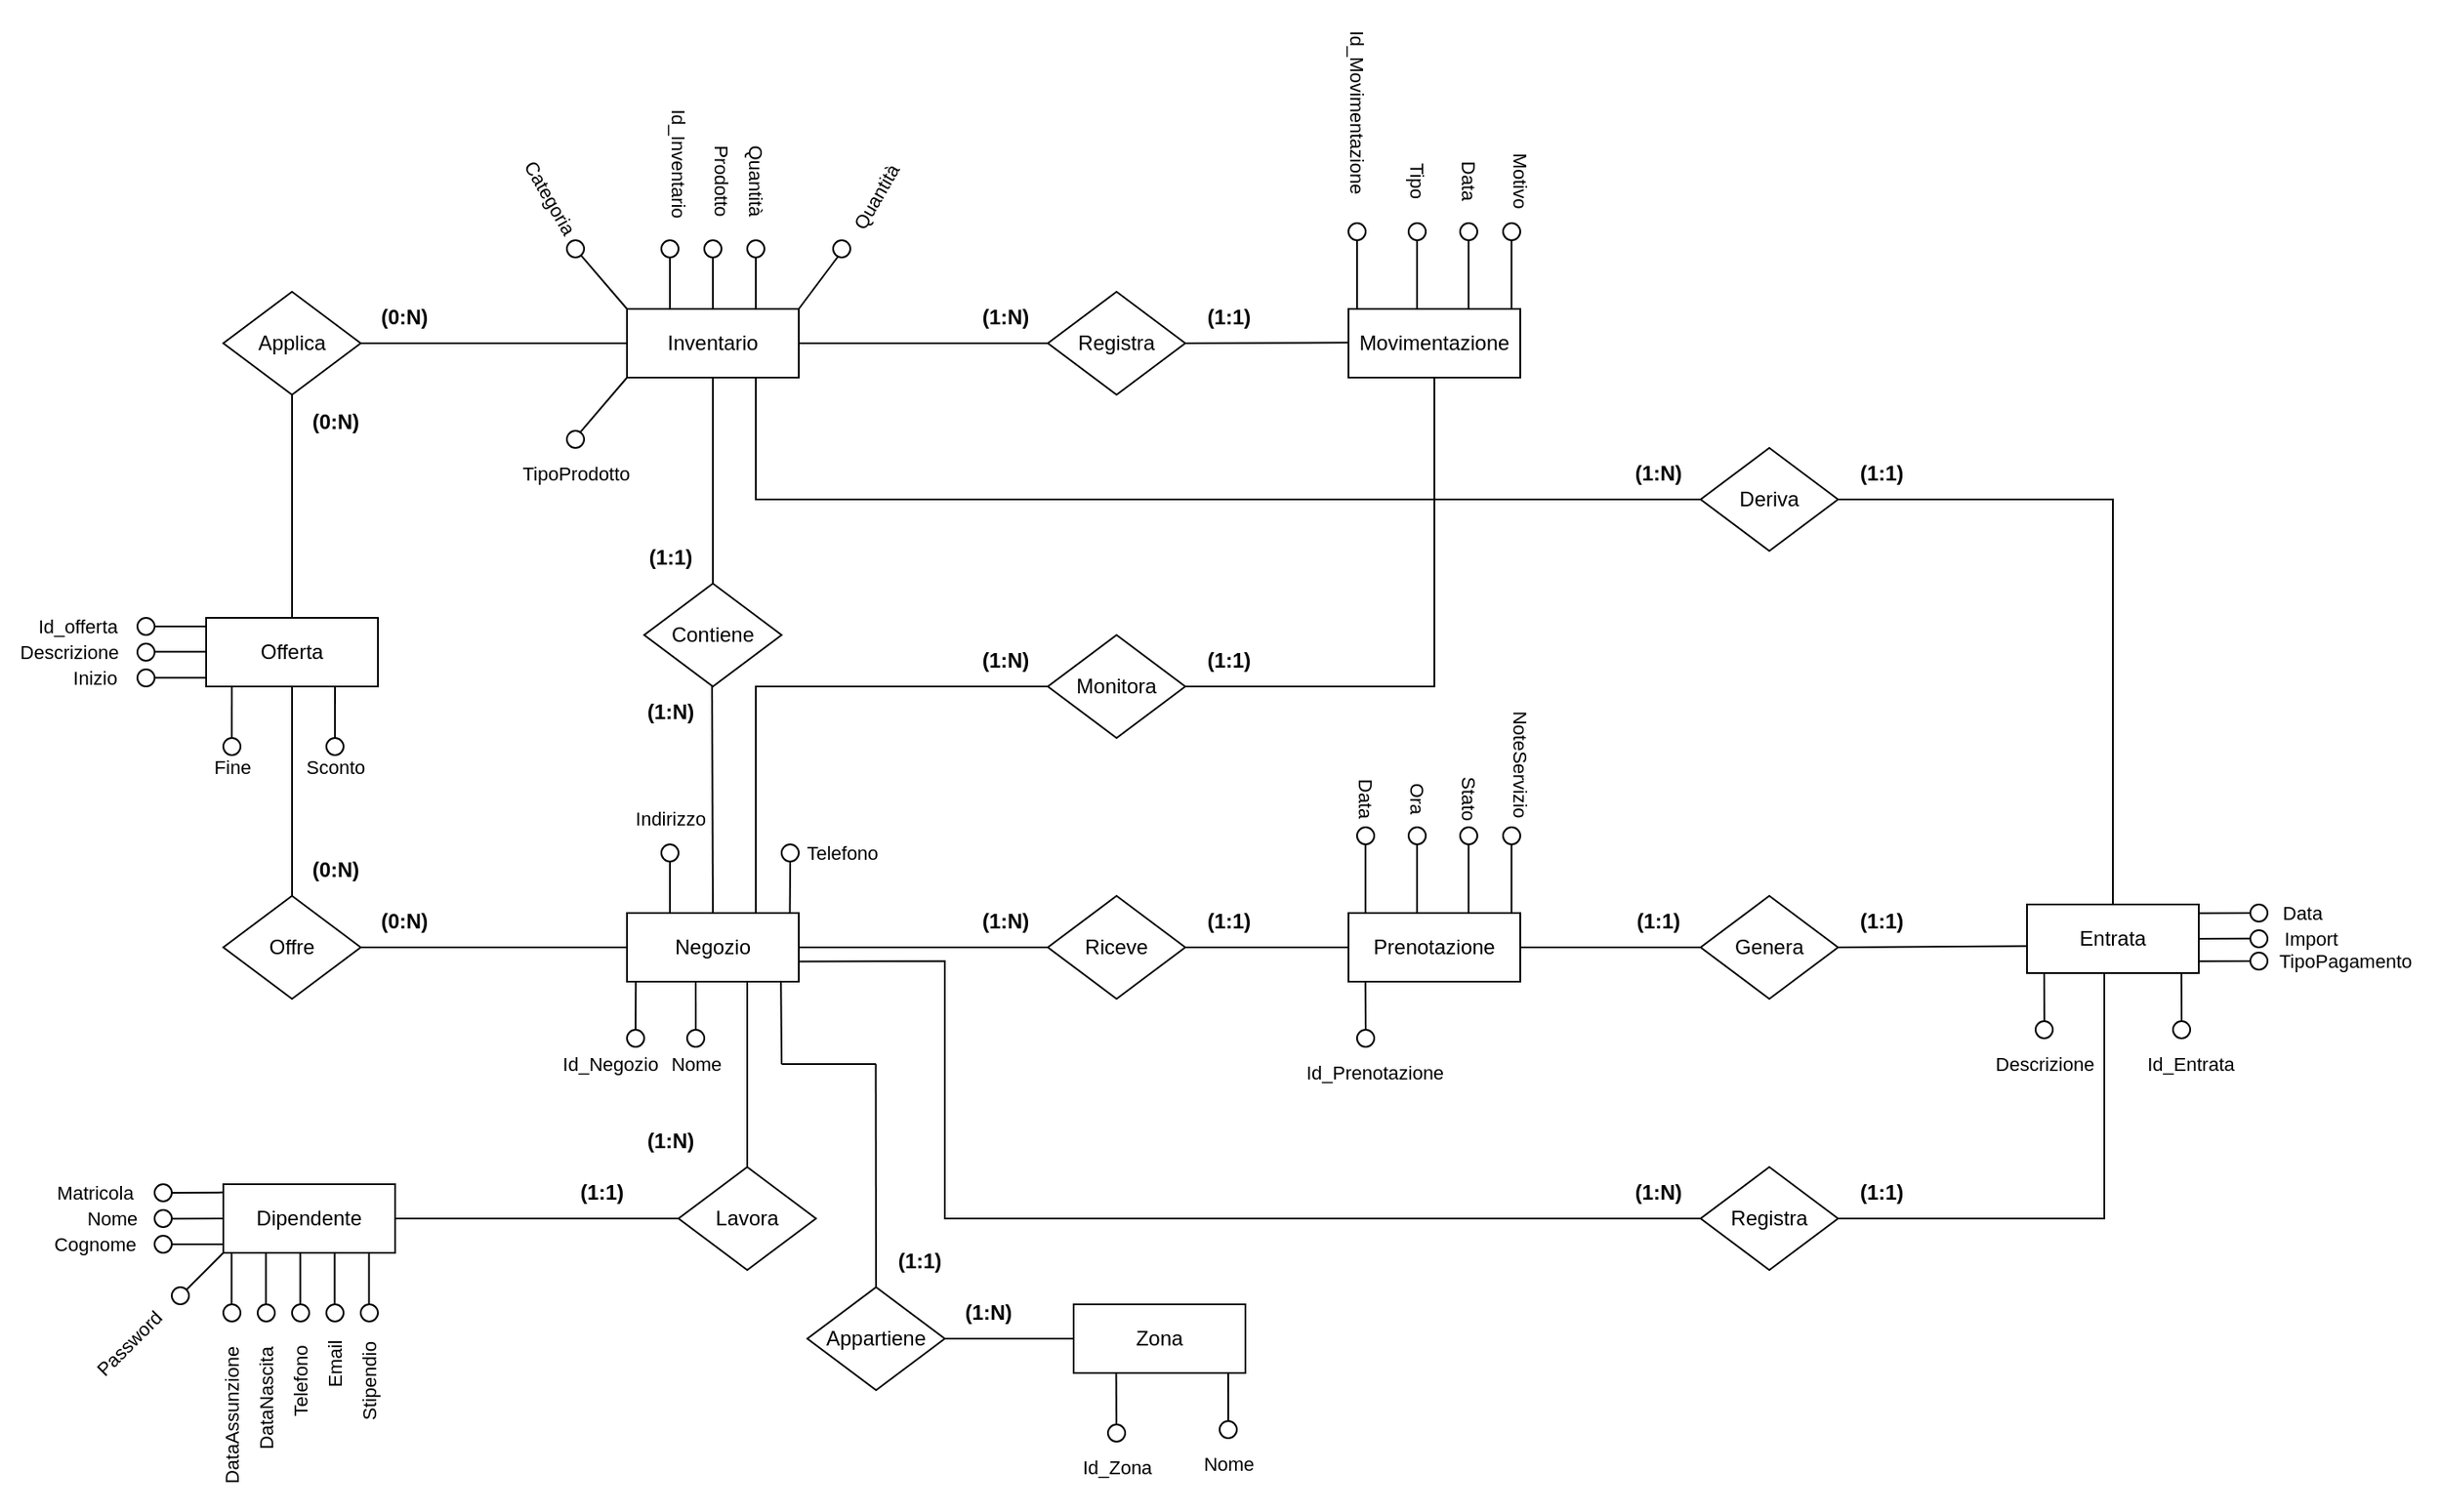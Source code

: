 <mxfile version="24.9.0">
  <diagram id="R2lEEEUBdFMjLlhIrx00" name="Page-1">
    <mxGraphModel dx="3184" dy="1873" grid="1" gridSize="10" guides="1" tooltips="1" connect="1" arrows="1" fold="1" page="1" pageScale="1" pageWidth="850" pageHeight="1100" math="0" shadow="0" extFonts="Permanent Marker^https://fonts.googleapis.com/css?family=Permanent+Marker">
      <root>
        <mxCell id="0" />
        <mxCell id="1" parent="0" />
        <mxCell id="UH6hlntqDG2jndBftuYy-223" style="edgeStyle=none;shape=connector;rounded=0;orthogonalLoop=1;jettySize=auto;html=1;strokeColor=default;align=center;verticalAlign=middle;fontFamily=Helvetica;fontSize=11;fontColor=default;labelBackgroundColor=default;endArrow=none;" edge="1" parent="1">
          <mxGeometry relative="1" as="geometry">
            <mxPoint x="-175.14" y="432" as="targetPoint" />
            <mxPoint x="-175" y="460" as="sourcePoint" />
          </mxGeometry>
        </mxCell>
        <mxCell id="UH6hlntqDG2jndBftuYy-1" value="Prenotazione" style="whiteSpace=wrap;html=1;align=center;" vertex="1" parent="1">
          <mxGeometry x="-185" y="392" width="100" height="40" as="geometry" />
        </mxCell>
        <mxCell id="UH6hlntqDG2jndBftuYy-105" style="edgeStyle=none;shape=connector;rounded=0;orthogonalLoop=1;jettySize=auto;html=1;exitX=0.75;exitY=1;exitDx=0;exitDy=0;strokeColor=default;align=center;verticalAlign=middle;fontFamily=Helvetica;fontSize=11;fontColor=default;labelBackgroundColor=default;endArrow=none;" edge="1" parent="1">
          <mxGeometry relative="1" as="geometry">
            <mxPoint x="-600.003" y="460" as="targetPoint" />
            <mxPoint x="-599.86" y="432" as="sourcePoint" />
          </mxGeometry>
        </mxCell>
        <mxCell id="UH6hlntqDG2jndBftuYy-109" style="edgeStyle=none;shape=connector;rounded=0;orthogonalLoop=1;jettySize=auto;html=1;exitX=0.25;exitY=1;exitDx=0;exitDy=0;strokeColor=default;align=center;verticalAlign=middle;fontFamily=Helvetica;fontSize=11;fontColor=default;labelBackgroundColor=default;endArrow=none;" edge="1" parent="1">
          <mxGeometry relative="1" as="geometry">
            <mxPoint x="-564.953" y="460" as="targetPoint" />
            <mxPoint x="-565" y="432" as="sourcePoint" />
          </mxGeometry>
        </mxCell>
        <mxCell id="UH6hlntqDG2jndBftuYy-112" style="edgeStyle=none;shape=connector;rounded=0;orthogonalLoop=1;jettySize=auto;html=1;exitX=0.25;exitY=0;exitDx=0;exitDy=0;strokeColor=default;align=center;verticalAlign=middle;fontFamily=Helvetica;fontSize=11;fontColor=default;labelBackgroundColor=default;endArrow=none;entryX=0.5;entryY=1;entryDx=0;entryDy=0;" edge="1" parent="1" source="UH6hlntqDG2jndBftuYy-2" target="UH6hlntqDG2jndBftuYy-113">
          <mxGeometry relative="1" as="geometry">
            <mxPoint x="-579.953" y="360" as="targetPoint" />
          </mxGeometry>
        </mxCell>
        <mxCell id="UH6hlntqDG2jndBftuYy-115" style="edgeStyle=none;shape=connector;rounded=0;orthogonalLoop=1;jettySize=auto;html=1;strokeColor=default;align=center;verticalAlign=middle;fontFamily=Helvetica;fontSize=11;fontColor=default;labelBackgroundColor=default;endArrow=none;entryX=0.5;entryY=1;entryDx=0;entryDy=0;exitX=0.948;exitY=-0.003;exitDx=0;exitDy=0;exitPerimeter=0;" edge="1" parent="1" source="UH6hlntqDG2jndBftuYy-2" target="UH6hlntqDG2jndBftuYy-116">
          <mxGeometry relative="1" as="geometry">
            <mxPoint x="-500" y="370" as="targetPoint" />
            <mxPoint x="-510" y="390" as="sourcePoint" />
          </mxGeometry>
        </mxCell>
        <mxCell id="UH6hlntqDG2jndBftuYy-238" style="edgeStyle=none;shape=connector;rounded=0;orthogonalLoop=1;jettySize=auto;html=1;exitX=1.002;exitY=0.706;exitDx=0;exitDy=0;entryX=0;entryY=0.5;entryDx=0;entryDy=0;strokeColor=default;align=center;verticalAlign=middle;fontFamily=Helvetica;fontSize=11;fontColor=default;labelBackgroundColor=default;endArrow=none;exitPerimeter=0;" edge="1" parent="1" source="UH6hlntqDG2jndBftuYy-2" target="UH6hlntqDG2jndBftuYy-235">
          <mxGeometry relative="1" as="geometry">
            <Array as="points">
              <mxPoint x="-420" y="420" />
              <mxPoint x="-420" y="570" />
            </Array>
          </mxGeometry>
        </mxCell>
        <mxCell id="UH6hlntqDG2jndBftuYy-2" value="Negozio" style="whiteSpace=wrap;html=1;align=center;" vertex="1" parent="1">
          <mxGeometry x="-605" y="392" width="100" height="40" as="geometry" />
        </mxCell>
        <mxCell id="UH6hlntqDG2jndBftuYy-3" value="Riceve" style="shape=rhombus;perimeter=rhombusPerimeter;whiteSpace=wrap;html=1;align=center;" vertex="1" parent="1">
          <mxGeometry x="-360" y="382" width="80" height="60" as="geometry" />
        </mxCell>
        <mxCell id="UH6hlntqDG2jndBftuYy-121" style="edgeStyle=none;shape=connector;rounded=0;orthogonalLoop=1;jettySize=auto;html=1;exitX=0;exitY=0.25;exitDx=0;exitDy=0;strokeColor=default;align=center;verticalAlign=middle;fontFamily=Helvetica;fontSize=11;fontColor=default;labelBackgroundColor=default;endArrow=none;" edge="1" parent="1">
          <mxGeometry relative="1" as="geometry">
            <mxPoint x="-870.0" y="555.007" as="targetPoint" />
            <mxPoint x="-840" y="554.8" as="sourcePoint" />
          </mxGeometry>
        </mxCell>
        <mxCell id="UH6hlntqDG2jndBftuYy-122" style="edgeStyle=none;shape=connector;rounded=0;orthogonalLoop=1;jettySize=auto;html=1;exitX=0;exitY=0.5;exitDx=0;exitDy=0;strokeColor=default;align=center;verticalAlign=middle;fontFamily=Helvetica;fontSize=11;fontColor=default;labelBackgroundColor=default;endArrow=none;" edge="1" parent="1" source="UH6hlntqDG2jndBftuYy-11">
          <mxGeometry relative="1" as="geometry">
            <mxPoint x="-870" y="570.08" as="targetPoint" />
          </mxGeometry>
        </mxCell>
        <mxCell id="UH6hlntqDG2jndBftuYy-123" style="edgeStyle=none;shape=connector;rounded=0;orthogonalLoop=1;jettySize=auto;html=1;exitX=0;exitY=0.75;exitDx=0;exitDy=0;strokeColor=default;align=center;verticalAlign=middle;fontFamily=Helvetica;fontSize=11;fontColor=default;labelBackgroundColor=default;endArrow=none;" edge="1" parent="1">
          <mxGeometry relative="1" as="geometry">
            <mxPoint x="-870" y="584.996" as="targetPoint" />
            <mxPoint x="-840" y="585.03" as="sourcePoint" />
          </mxGeometry>
        </mxCell>
        <mxCell id="UH6hlntqDG2jndBftuYy-131" style="edgeStyle=none;shape=connector;rounded=0;orthogonalLoop=1;jettySize=auto;html=1;exitX=0.25;exitY=1;exitDx=0;exitDy=0;strokeColor=default;align=center;verticalAlign=middle;fontFamily=Helvetica;fontSize=11;fontColor=default;labelBackgroundColor=default;endArrow=none;" edge="1" parent="1">
          <mxGeometry relative="1" as="geometry">
            <mxPoint x="-835.2" y="620" as="targetPoint" />
            <mxPoint x="-835.2" y="590" as="sourcePoint" />
          </mxGeometry>
        </mxCell>
        <mxCell id="UH6hlntqDG2jndBftuYy-150" style="edgeStyle=none;shape=connector;rounded=0;orthogonalLoop=1;jettySize=auto;html=1;exitX=0;exitY=1;exitDx=0;exitDy=0;strokeColor=default;align=center;verticalAlign=middle;fontFamily=Helvetica;fontSize=11;fontColor=default;labelBackgroundColor=default;endArrow=none;entryX=0;entryY=0;entryDx=0;entryDy=0;" edge="1" parent="1" source="UH6hlntqDG2jndBftuYy-11" target="UH6hlntqDG2jndBftuYy-151">
          <mxGeometry relative="1" as="geometry">
            <mxPoint x="-860" y="610" as="targetPoint" />
          </mxGeometry>
        </mxCell>
        <mxCell id="UH6hlntqDG2jndBftuYy-11" value="Dipendente" style="whiteSpace=wrap;html=1;align=center;" vertex="1" parent="1">
          <mxGeometry x="-840" y="550" width="100" height="40" as="geometry" />
        </mxCell>
        <mxCell id="UH6hlntqDG2jndBftuYy-153" style="edgeStyle=none;shape=connector;rounded=0;orthogonalLoop=1;jettySize=auto;html=1;exitX=0;exitY=0.25;exitDx=0;exitDy=0;strokeColor=default;align=center;verticalAlign=middle;fontFamily=Helvetica;fontSize=11;fontColor=default;labelBackgroundColor=default;endArrow=none;" edge="1" parent="1">
          <mxGeometry relative="1" as="geometry">
            <mxPoint x="-880" y="225" as="targetPoint" />
            <mxPoint x="-850" y="225" as="sourcePoint" />
            <Array as="points">
              <mxPoint x="-860" y="225" />
            </Array>
          </mxGeometry>
        </mxCell>
        <mxCell id="UH6hlntqDG2jndBftuYy-154" style="edgeStyle=none;shape=connector;rounded=0;orthogonalLoop=1;jettySize=auto;html=1;exitX=0;exitY=0.75;exitDx=0;exitDy=0;strokeColor=default;align=center;verticalAlign=middle;fontFamily=Helvetica;fontSize=11;fontColor=default;labelBackgroundColor=default;endArrow=none;" edge="1" parent="1">
          <mxGeometry relative="1" as="geometry">
            <mxPoint x="-880" y="254.9" as="targetPoint" />
            <mxPoint x="-850" y="254.9" as="sourcePoint" />
          </mxGeometry>
        </mxCell>
        <mxCell id="UH6hlntqDG2jndBftuYy-160" style="edgeStyle=none;shape=connector;rounded=0;orthogonalLoop=1;jettySize=auto;html=1;exitX=0.25;exitY=1;exitDx=0;exitDy=0;strokeColor=default;align=center;verticalAlign=middle;fontFamily=Helvetica;fontSize=11;fontColor=default;labelBackgroundColor=default;endArrow=none;" edge="1" parent="1">
          <mxGeometry relative="1" as="geometry">
            <mxPoint x="-835.098" y="290.0" as="targetPoint" />
            <mxPoint x="-835.06" y="260.0" as="sourcePoint" />
          </mxGeometry>
        </mxCell>
        <mxCell id="UH6hlntqDG2jndBftuYy-163" style="edgeStyle=none;shape=connector;rounded=0;orthogonalLoop=1;jettySize=auto;html=1;exitX=0.75;exitY=1;exitDx=0;exitDy=0;strokeColor=default;align=center;verticalAlign=middle;fontFamily=Helvetica;fontSize=11;fontColor=default;labelBackgroundColor=default;endArrow=none;" edge="1" parent="1" source="UH6hlntqDG2jndBftuYy-12">
          <mxGeometry relative="1" as="geometry">
            <mxPoint x="-775.038" y="290.0" as="targetPoint" />
          </mxGeometry>
        </mxCell>
        <mxCell id="UH6hlntqDG2jndBftuYy-12" value="Offerta" style="whiteSpace=wrap;html=1;align=center;" vertex="1" parent="1">
          <mxGeometry x="-850" y="220" width="100" height="40" as="geometry" />
        </mxCell>
        <mxCell id="UH6hlntqDG2jndBftuYy-169" style="edgeStyle=none;shape=connector;rounded=0;orthogonalLoop=1;jettySize=auto;html=1;exitX=0.25;exitY=0;exitDx=0;exitDy=0;strokeColor=default;align=center;verticalAlign=middle;fontFamily=Helvetica;fontSize=11;fontColor=default;labelBackgroundColor=default;endArrow=none;" edge="1" parent="1" source="UH6hlntqDG2jndBftuYy-13">
          <mxGeometry relative="1" as="geometry">
            <mxPoint x="-580" y="10" as="targetPoint" />
          </mxGeometry>
        </mxCell>
        <mxCell id="UH6hlntqDG2jndBftuYy-170" style="edgeStyle=none;shape=connector;rounded=0;orthogonalLoop=1;jettySize=auto;html=1;exitX=0.5;exitY=0;exitDx=0;exitDy=0;strokeColor=default;align=center;verticalAlign=middle;fontFamily=Helvetica;fontSize=11;fontColor=default;labelBackgroundColor=default;endArrow=none;" edge="1" parent="1" source="UH6hlntqDG2jndBftuYy-13">
          <mxGeometry relative="1" as="geometry">
            <mxPoint x="-555" y="10" as="targetPoint" />
          </mxGeometry>
        </mxCell>
        <mxCell id="UH6hlntqDG2jndBftuYy-171" style="edgeStyle=none;shape=connector;rounded=0;orthogonalLoop=1;jettySize=auto;html=1;exitX=0.75;exitY=0;exitDx=0;exitDy=0;strokeColor=default;align=center;verticalAlign=middle;fontFamily=Helvetica;fontSize=11;fontColor=default;labelBackgroundColor=default;endArrow=none;" edge="1" parent="1" source="UH6hlntqDG2jndBftuYy-13">
          <mxGeometry relative="1" as="geometry">
            <mxPoint x="-530" y="10" as="targetPoint" />
          </mxGeometry>
        </mxCell>
        <mxCell id="UH6hlntqDG2jndBftuYy-183" style="edgeStyle=none;shape=connector;rounded=0;orthogonalLoop=1;jettySize=auto;html=1;exitX=1;exitY=0;exitDx=0;exitDy=0;strokeColor=default;align=center;verticalAlign=middle;fontFamily=Helvetica;fontSize=11;fontColor=default;labelBackgroundColor=default;endArrow=none;entryX=0.3;entryY=0.926;entryDx=0;entryDy=0;entryPerimeter=0;" edge="1" parent="1" source="UH6hlntqDG2jndBftuYy-13" target="UH6hlntqDG2jndBftuYy-185">
          <mxGeometry relative="1" as="geometry">
            <mxPoint x="-500" y="20" as="targetPoint" />
          </mxGeometry>
        </mxCell>
        <mxCell id="UH6hlntqDG2jndBftuYy-13" value="Inventario" style="whiteSpace=wrap;html=1;align=center;" vertex="1" parent="1">
          <mxGeometry x="-605" y="40" width="100" height="40" as="geometry" />
        </mxCell>
        <mxCell id="UH6hlntqDG2jndBftuYy-15" value="Offre" style="shape=rhombus;perimeter=rhombusPerimeter;whiteSpace=wrap;html=1;align=center;" vertex="1" parent="1">
          <mxGeometry x="-840" y="382" width="80" height="60" as="geometry" />
        </mxCell>
        <mxCell id="UH6hlntqDG2jndBftuYy-16" value="Lavora" style="shape=rhombus;perimeter=rhombusPerimeter;whiteSpace=wrap;html=1;align=center;" vertex="1" parent="1">
          <mxGeometry x="-575" y="540" width="80" height="60" as="geometry" />
        </mxCell>
        <mxCell id="UH6hlntqDG2jndBftuYy-18" value="" style="endArrow=none;html=1;rounded=0;entryX=0.5;entryY=1;entryDx=0;entryDy=0;exitX=0.5;exitY=0;exitDx=0;exitDy=0;" edge="1" parent="1" source="UH6hlntqDG2jndBftuYy-14" target="UH6hlntqDG2jndBftuYy-13">
          <mxGeometry width="50" height="50" relative="1" as="geometry">
            <mxPoint x="-555.34" y="302" as="sourcePoint" />
            <mxPoint x="-555.34" y="272" as="targetPoint" />
          </mxGeometry>
        </mxCell>
        <mxCell id="UH6hlntqDG2jndBftuYy-21" value="" style="endArrow=none;html=1;rounded=0;exitX=0.5;exitY=0;exitDx=0;exitDy=0;entryX=0.5;entryY=1;entryDx=0;entryDy=0;" edge="1" parent="1">
          <mxGeometry width="50" height="50" relative="1" as="geometry">
            <mxPoint x="-535" y="540" as="sourcePoint" />
            <mxPoint x="-535" y="432" as="targetPoint" />
          </mxGeometry>
        </mxCell>
        <mxCell id="UH6hlntqDG2jndBftuYy-22" value="" style="endArrow=none;html=1;rounded=0;entryX=0;entryY=0.5;entryDx=0;entryDy=0;exitX=1;exitY=0.5;exitDx=0;exitDy=0;" edge="1" parent="1" source="UH6hlntqDG2jndBftuYy-11" target="UH6hlntqDG2jndBftuYy-16">
          <mxGeometry width="50" height="50" relative="1" as="geometry">
            <mxPoint x="-720" y="550" as="sourcePoint" />
            <mxPoint x="-650" y="729.66" as="targetPoint" />
          </mxGeometry>
        </mxCell>
        <mxCell id="UH6hlntqDG2jndBftuYy-24" value="(1:1)" style="text;html=1;align=center;verticalAlign=middle;resizable=0;points=[];autosize=1;strokeColor=none;fillColor=none;fontStyle=1" vertex="1" parent="1">
          <mxGeometry x="-645" y="540" width="50" height="30" as="geometry" />
        </mxCell>
        <mxCell id="UH6hlntqDG2jndBftuYy-25" value="(1:N)" style="text;html=1;align=center;verticalAlign=middle;resizable=0;points=[];autosize=1;strokeColor=none;fillColor=none;fontStyle=1" vertex="1" parent="1">
          <mxGeometry x="-605" y="510" width="50" height="30" as="geometry" />
        </mxCell>
        <mxCell id="UH6hlntqDG2jndBftuYy-26" value="(1:1)" style="text;html=1;align=center;verticalAlign=middle;resizable=0;points=[];autosize=1;strokeColor=none;fillColor=none;fontStyle=1" vertex="1" parent="1">
          <mxGeometry x="-605" y="170" width="50" height="30" as="geometry" />
        </mxCell>
        <mxCell id="UH6hlntqDG2jndBftuYy-28" value="Movimentazione" style="whiteSpace=wrap;html=1;align=center;" vertex="1" parent="1">
          <mxGeometry x="-185" y="40" width="100" height="40" as="geometry" />
        </mxCell>
        <mxCell id="UH6hlntqDG2jndBftuYy-29" value="Monitora" style="shape=rhombus;perimeter=rhombusPerimeter;whiteSpace=wrap;html=1;align=center;" vertex="1" parent="1">
          <mxGeometry x="-360" y="230" width="80" height="60" as="geometry" />
        </mxCell>
        <mxCell id="UH6hlntqDG2jndBftuYy-30" value="Registra" style="shape=rhombus;perimeter=rhombusPerimeter;whiteSpace=wrap;html=1;align=center;" vertex="1" parent="1">
          <mxGeometry x="-360" y="30" width="80" height="60" as="geometry" />
        </mxCell>
        <mxCell id="UH6hlntqDG2jndBftuYy-34" value="" style="endArrow=none;html=1;rounded=0;entryX=0;entryY=0.5;entryDx=0;entryDy=0;" edge="1" parent="1">
          <mxGeometry width="50" height="50" relative="1" as="geometry">
            <mxPoint x="-280" y="60" as="sourcePoint" />
            <mxPoint x="-185" y="59.66" as="targetPoint" />
          </mxGeometry>
        </mxCell>
        <mxCell id="UH6hlntqDG2jndBftuYy-35" value="" style="endArrow=none;html=1;rounded=0;exitX=1;exitY=0.5;exitDx=0;exitDy=0;entryX=0;entryY=0.5;entryDx=0;entryDy=0;" edge="1" parent="1" source="UH6hlntqDG2jndBftuYy-13" target="UH6hlntqDG2jndBftuYy-30">
          <mxGeometry width="50" height="50" relative="1" as="geometry">
            <mxPoint x="-345" y="60.66" as="sourcePoint" />
            <mxPoint x="-400" y="61" as="targetPoint" />
          </mxGeometry>
        </mxCell>
        <mxCell id="UH6hlntqDG2jndBftuYy-36" value="(1:N)" style="text;html=1;align=center;verticalAlign=middle;resizable=0;points=[];autosize=1;strokeColor=none;fillColor=none;fontStyle=1" vertex="1" parent="1">
          <mxGeometry x="-410" y="30" width="50" height="30" as="geometry" />
        </mxCell>
        <mxCell id="UH6hlntqDG2jndBftuYy-37" value="(1:1)" style="text;html=1;align=center;verticalAlign=middle;resizable=0;points=[];autosize=1;strokeColor=none;fillColor=none;fontStyle=1" vertex="1" parent="1">
          <mxGeometry x="-280" y="30" width="50" height="30" as="geometry" />
        </mxCell>
        <mxCell id="UH6hlntqDG2jndBftuYy-40" value="(1:N)" style="text;html=1;align=center;verticalAlign=middle;resizable=0;points=[];autosize=1;strokeColor=none;fillColor=none;fontStyle=1" vertex="1" parent="1">
          <mxGeometry x="-410" y="382" width="50" height="30" as="geometry" />
        </mxCell>
        <mxCell id="UH6hlntqDG2jndBftuYy-41" value="(1:1)" style="text;html=1;align=center;verticalAlign=middle;resizable=0;points=[];autosize=1;strokeColor=none;fillColor=none;fontStyle=1" vertex="1" parent="1">
          <mxGeometry x="-280" y="382" width="50" height="30" as="geometry" />
        </mxCell>
        <mxCell id="UH6hlntqDG2jndBftuYy-42" value="(0:N)" style="text;html=1;align=center;verticalAlign=middle;resizable=0;points=[];autosize=1;strokeColor=none;fillColor=none;fontStyle=1" vertex="1" parent="1">
          <mxGeometry x="-800" y="352" width="50" height="30" as="geometry" />
        </mxCell>
        <mxCell id="UH6hlntqDG2jndBftuYy-43" value="(0:N)" style="text;html=1;align=center;verticalAlign=middle;resizable=0;points=[];autosize=1;strokeColor=none;fillColor=none;fontStyle=1" vertex="1" parent="1">
          <mxGeometry x="-760" y="382" width="50" height="30" as="geometry" />
        </mxCell>
        <mxCell id="UH6hlntqDG2jndBftuYy-52" value="" style="endArrow=none;html=1;rounded=0;entryX=0.5;entryY=1;entryDx=0;entryDy=0;exitX=0.5;exitY=0;exitDx=0;exitDy=0;" edge="1" parent="1" source="UH6hlntqDG2jndBftuYy-2">
          <mxGeometry width="50" height="50" relative="1" as="geometry">
            <mxPoint x="-555.48" y="412" as="sourcePoint" />
            <mxPoint x="-555.48" y="260" as="targetPoint" />
          </mxGeometry>
        </mxCell>
        <mxCell id="UH6hlntqDG2jndBftuYy-14" value="Contiene" style="shape=rhombus;perimeter=rhombusPerimeter;whiteSpace=wrap;html=1;align=center;" vertex="1" parent="1">
          <mxGeometry x="-595" y="200" width="80" height="60" as="geometry" />
        </mxCell>
        <mxCell id="UH6hlntqDG2jndBftuYy-61" value="" style="endArrow=none;html=1;rounded=0;entryX=0.75;entryY=0;entryDx=0;entryDy=0;" edge="1" parent="1" source="UH6hlntqDG2jndBftuYy-29" target="UH6hlntqDG2jndBftuYy-2">
          <mxGeometry relative="1" as="geometry">
            <mxPoint x="-350" y="310" as="sourcePoint" />
            <mxPoint x="-190" y="310" as="targetPoint" />
            <Array as="points">
              <mxPoint x="-530" y="260" />
            </Array>
          </mxGeometry>
        </mxCell>
        <mxCell id="UH6hlntqDG2jndBftuYy-62" value="" style="endArrow=none;html=1;rounded=0;entryX=0.5;entryY=1;entryDx=0;entryDy=0;exitX=1;exitY=0.5;exitDx=0;exitDy=0;" edge="1" parent="1" source="UH6hlntqDG2jndBftuYy-29" target="UH6hlntqDG2jndBftuYy-28">
          <mxGeometry relative="1" as="geometry">
            <mxPoint x="-270" y="230" as="sourcePoint" />
            <mxPoint x="-100" y="160" as="targetPoint" />
            <Array as="points">
              <mxPoint x="-135" y="260" />
            </Array>
          </mxGeometry>
        </mxCell>
        <mxCell id="UH6hlntqDG2jndBftuYy-63" value="" style="endArrow=none;html=1;rounded=0;exitX=1;exitY=0.5;exitDx=0;exitDy=0;entryX=0;entryY=0.5;entryDx=0;entryDy=0;" edge="1" parent="1" source="UH6hlntqDG2jndBftuYy-15" target="UH6hlntqDG2jndBftuYy-2">
          <mxGeometry relative="1" as="geometry">
            <mxPoint x="-770" y="480" as="sourcePoint" />
            <mxPoint x="-610" y="480" as="targetPoint" />
          </mxGeometry>
        </mxCell>
        <mxCell id="UH6hlntqDG2jndBftuYy-64" value="" style="endArrow=none;html=1;rounded=0;exitX=0.5;exitY=0;exitDx=0;exitDy=0;entryX=0.5;entryY=1;entryDx=0;entryDy=0;" edge="1" parent="1" source="UH6hlntqDG2jndBftuYy-15" target="UH6hlntqDG2jndBftuYy-12">
          <mxGeometry relative="1" as="geometry">
            <mxPoint x="-710" y="330" as="sourcePoint" />
            <mxPoint x="-550" y="330" as="targetPoint" />
          </mxGeometry>
        </mxCell>
        <mxCell id="UH6hlntqDG2jndBftuYy-65" value="Applica" style="shape=rhombus;perimeter=rhombusPerimeter;whiteSpace=wrap;html=1;align=center;" vertex="1" parent="1">
          <mxGeometry x="-840" y="30" width="80" height="60" as="geometry" />
        </mxCell>
        <mxCell id="UH6hlntqDG2jndBftuYy-66" value="" style="endArrow=none;html=1;rounded=0;exitX=0.5;exitY=0;exitDx=0;exitDy=0;entryX=0.5;entryY=1;entryDx=0;entryDy=0;" edge="1" parent="1" source="UH6hlntqDG2jndBftuYy-12" target="UH6hlntqDG2jndBftuYy-65">
          <mxGeometry relative="1" as="geometry">
            <mxPoint x="-770" y="190" as="sourcePoint" />
            <mxPoint x="-610" y="190" as="targetPoint" />
          </mxGeometry>
        </mxCell>
        <mxCell id="UH6hlntqDG2jndBftuYy-67" value="" style="endArrow=none;html=1;rounded=0;exitX=0;exitY=0.5;exitDx=0;exitDy=0;entryX=0.5;entryY=1;entryDx=0;entryDy=0;" edge="1" parent="1" source="UH6hlntqDG2jndBftuYy-13">
          <mxGeometry relative="1" as="geometry">
            <mxPoint x="-760" y="190" as="sourcePoint" />
            <mxPoint x="-760" y="60" as="targetPoint" />
          </mxGeometry>
        </mxCell>
        <mxCell id="UH6hlntqDG2jndBftuYy-68" value="(0:N)" style="text;html=1;align=center;verticalAlign=middle;resizable=0;points=[];autosize=1;strokeColor=none;fillColor=none;fontStyle=1" vertex="1" parent="1">
          <mxGeometry x="-800" y="91" width="50" height="30" as="geometry" />
        </mxCell>
        <mxCell id="UH6hlntqDG2jndBftuYy-69" value="(0:N)" style="text;html=1;align=center;verticalAlign=middle;resizable=0;points=[];autosize=1;strokeColor=none;fillColor=none;fontStyle=1" vertex="1" parent="1">
          <mxGeometry x="-760" y="30" width="50" height="30" as="geometry" />
        </mxCell>
        <mxCell id="UH6hlntqDG2jndBftuYy-70" value="(1:N)" style="text;html=1;align=center;verticalAlign=middle;resizable=0;points=[];autosize=1;strokeColor=none;fillColor=none;fontStyle=1" vertex="1" parent="1">
          <mxGeometry x="-605" y="260" width="50" height="30" as="geometry" />
        </mxCell>
        <mxCell id="UH6hlntqDG2jndBftuYy-71" value="(1:N)" style="text;html=1;align=center;verticalAlign=middle;resizable=0;points=[];autosize=1;strokeColor=none;fillColor=none;fontStyle=1" vertex="1" parent="1">
          <mxGeometry x="-410" y="230" width="50" height="30" as="geometry" />
        </mxCell>
        <mxCell id="UH6hlntqDG2jndBftuYy-72" value="(1:1)" style="text;html=1;align=center;verticalAlign=middle;resizable=0;points=[];autosize=1;strokeColor=none;fillColor=none;fontStyle=1" vertex="1" parent="1">
          <mxGeometry x="-280" y="230" width="50" height="30" as="geometry" />
        </mxCell>
        <mxCell id="UH6hlntqDG2jndBftuYy-74" value="" style="endArrow=none;html=1;rounded=0;exitX=1;exitY=0.5;exitDx=0;exitDy=0;entryX=0;entryY=0.5;entryDx=0;entryDy=0;" edge="1" parent="1" source="UH6hlntqDG2jndBftuYy-2" target="UH6hlntqDG2jndBftuYy-3">
          <mxGeometry relative="1" as="geometry">
            <mxPoint x="-480" y="480" as="sourcePoint" />
            <mxPoint x="-320" y="480" as="targetPoint" />
          </mxGeometry>
        </mxCell>
        <mxCell id="UH6hlntqDG2jndBftuYy-75" value="" style="endArrow=none;html=1;rounded=0;exitX=1;exitY=0.5;exitDx=0;exitDy=0;entryX=0;entryY=0.5;entryDx=0;entryDy=0;" edge="1" parent="1" source="UH6hlntqDG2jndBftuYy-3" target="UH6hlntqDG2jndBftuYy-1">
          <mxGeometry relative="1" as="geometry">
            <mxPoint x="-327.5" y="470" as="sourcePoint" />
            <mxPoint x="-210" y="430" as="targetPoint" />
          </mxGeometry>
        </mxCell>
        <mxCell id="UH6hlntqDG2jndBftuYy-106" value="Id_Negozio" style="text;html=1;align=center;verticalAlign=middle;resizable=0;points=[];autosize=1;strokeColor=none;fillColor=none;fontFamily=Helvetica;fontSize=11;fontColor=default;labelBackgroundColor=default;" vertex="1" parent="1">
          <mxGeometry x="-655" y="465" width="80" height="30" as="geometry" />
        </mxCell>
        <mxCell id="UH6hlntqDG2jndBftuYy-107" value="" style="ellipse;whiteSpace=wrap;html=1;aspect=fixed;fontFamily=Helvetica;fontSize=11;fontColor=default;labelBackgroundColor=default;" vertex="1" parent="1">
          <mxGeometry x="-605" y="460" width="10" height="10" as="geometry" />
        </mxCell>
        <mxCell id="UH6hlntqDG2jndBftuYy-110" value="" style="ellipse;whiteSpace=wrap;html=1;aspect=fixed;fontFamily=Helvetica;fontSize=11;fontColor=default;labelBackgroundColor=default;fillColor=none;" vertex="1" parent="1">
          <mxGeometry x="-570" y="460" width="10" height="10" as="geometry" />
        </mxCell>
        <mxCell id="UH6hlntqDG2jndBftuYy-111" value="Nome" style="text;html=1;align=center;verticalAlign=middle;resizable=1;points=[];autosize=1;strokeColor=none;fillColor=none;fontFamily=Helvetica;fontSize=11;fontColor=default;labelBackgroundColor=default;movable=1;rotatable=1;deletable=1;editable=1;locked=0;connectable=1;" vertex="1" parent="1">
          <mxGeometry x="-590" y="465" width="50" height="30" as="geometry" />
        </mxCell>
        <mxCell id="UH6hlntqDG2jndBftuYy-113" value="" style="ellipse;whiteSpace=wrap;html=1;aspect=fixed;fontFamily=Helvetica;fontSize=11;fontColor=default;labelBackgroundColor=default;fillColor=none;" vertex="1" parent="1">
          <mxGeometry x="-585" y="352" width="10" height="10" as="geometry" />
        </mxCell>
        <mxCell id="UH6hlntqDG2jndBftuYy-114" value="Indirizzo" style="text;html=1;align=center;verticalAlign=middle;resizable=0;points=[];autosize=1;strokeColor=none;fillColor=none;fontFamily=Helvetica;fontSize=11;fontColor=default;labelBackgroundColor=default;" vertex="1" parent="1">
          <mxGeometry x="-615" y="322" width="70" height="30" as="geometry" />
        </mxCell>
        <mxCell id="UH6hlntqDG2jndBftuYy-116" value="" style="ellipse;whiteSpace=wrap;html=1;aspect=fixed;fontFamily=Helvetica;fontSize=11;fontColor=default;labelBackgroundColor=default;fillColor=none;" vertex="1" parent="1">
          <mxGeometry x="-515" y="352" width="10" height="10" as="geometry" />
        </mxCell>
        <mxCell id="UH6hlntqDG2jndBftuYy-118" value="Telefono" style="text;html=1;align=center;verticalAlign=middle;resizable=0;points=[];autosize=1;strokeColor=none;fillColor=none;fontFamily=Helvetica;fontSize=11;fontColor=default;labelBackgroundColor=default;" vertex="1" parent="1">
          <mxGeometry x="-515" y="342" width="70" height="30" as="geometry" />
        </mxCell>
        <mxCell id="UH6hlntqDG2jndBftuYy-125" value="" style="ellipse;whiteSpace=wrap;html=1;aspect=fixed;fontFamily=Helvetica;fontSize=11;fontColor=default;labelBackgroundColor=default;fillColor=none;" vertex="1" parent="1">
          <mxGeometry x="-880" y="565" width="10" height="10" as="geometry" />
        </mxCell>
        <mxCell id="UH6hlntqDG2jndBftuYy-126" value="" style="ellipse;whiteSpace=wrap;html=1;aspect=fixed;fontFamily=Helvetica;fontSize=11;fontColor=default;labelBackgroundColor=default;fillColor=none;" vertex="1" parent="1">
          <mxGeometry x="-880" y="580" width="10" height="10" as="geometry" />
        </mxCell>
        <mxCell id="UH6hlntqDG2jndBftuYy-127" value="" style="ellipse;whiteSpace=wrap;html=1;aspect=fixed;fontFamily=Helvetica;fontSize=11;fontColor=default;labelBackgroundColor=default;" vertex="1" parent="1">
          <mxGeometry x="-880" y="550" width="10" height="10" as="geometry" />
        </mxCell>
        <mxCell id="UH6hlntqDG2jndBftuYy-128" value="Matricola" style="text;html=1;align=center;verticalAlign=middle;resizable=0;points=[];autosize=1;strokeColor=none;fillColor=none;fontFamily=Helvetica;fontSize=11;fontColor=default;labelBackgroundColor=default;" vertex="1" parent="1">
          <mxGeometry x="-950" y="540" width="70" height="30" as="geometry" />
        </mxCell>
        <mxCell id="UH6hlntqDG2jndBftuYy-129" value="Nome" style="text;html=1;align=center;verticalAlign=middle;resizable=0;points=[];autosize=1;strokeColor=none;fillColor=none;fontFamily=Helvetica;fontSize=11;fontColor=default;labelBackgroundColor=default;" vertex="1" parent="1">
          <mxGeometry x="-930" y="555" width="50" height="30" as="geometry" />
        </mxCell>
        <mxCell id="UH6hlntqDG2jndBftuYy-130" value="Cognome" style="text;html=1;align=center;verticalAlign=middle;resizable=0;points=[];autosize=1;strokeColor=none;fillColor=none;fontFamily=Helvetica;fontSize=11;fontColor=default;labelBackgroundColor=default;" vertex="1" parent="1">
          <mxGeometry x="-950" y="570" width="70" height="30" as="geometry" />
        </mxCell>
        <mxCell id="UH6hlntqDG2jndBftuYy-132" style="edgeStyle=none;shape=connector;rounded=0;orthogonalLoop=1;jettySize=auto;html=1;exitX=0.25;exitY=1;exitDx=0;exitDy=0;strokeColor=default;align=center;verticalAlign=middle;fontFamily=Helvetica;fontSize=11;fontColor=default;labelBackgroundColor=default;endArrow=none;" edge="1" parent="1">
          <mxGeometry relative="1" as="geometry">
            <mxPoint x="-815.2" y="620" as="targetPoint" />
            <mxPoint x="-815.2" y="590" as="sourcePoint" />
          </mxGeometry>
        </mxCell>
        <mxCell id="UH6hlntqDG2jndBftuYy-133" style="edgeStyle=none;shape=connector;rounded=0;orthogonalLoop=1;jettySize=auto;html=1;exitX=0.25;exitY=1;exitDx=0;exitDy=0;strokeColor=default;align=center;verticalAlign=middle;fontFamily=Helvetica;fontSize=11;fontColor=default;labelBackgroundColor=default;endArrow=none;" edge="1" parent="1">
          <mxGeometry relative="1" as="geometry">
            <mxPoint x="-795.2" y="620" as="targetPoint" />
            <mxPoint x="-795.2" y="590" as="sourcePoint" />
          </mxGeometry>
        </mxCell>
        <mxCell id="UH6hlntqDG2jndBftuYy-134" style="edgeStyle=none;shape=connector;rounded=0;orthogonalLoop=1;jettySize=auto;html=1;exitX=0.25;exitY=1;exitDx=0;exitDy=0;strokeColor=default;align=center;verticalAlign=middle;fontFamily=Helvetica;fontSize=11;fontColor=default;labelBackgroundColor=default;endArrow=none;" edge="1" parent="1">
          <mxGeometry relative="1" as="geometry">
            <mxPoint x="-775.2" y="620" as="targetPoint" />
            <mxPoint x="-775.2" y="590" as="sourcePoint" />
          </mxGeometry>
        </mxCell>
        <mxCell id="UH6hlntqDG2jndBftuYy-135" style="edgeStyle=none;shape=connector;rounded=0;orthogonalLoop=1;jettySize=auto;html=1;exitX=0.25;exitY=1;exitDx=0;exitDy=0;strokeColor=default;align=center;verticalAlign=middle;fontFamily=Helvetica;fontSize=11;fontColor=default;labelBackgroundColor=default;endArrow=none;" edge="1" parent="1">
          <mxGeometry relative="1" as="geometry">
            <mxPoint x="-755.2" y="620" as="targetPoint" />
            <mxPoint x="-755.2" y="590" as="sourcePoint" />
          </mxGeometry>
        </mxCell>
        <mxCell id="UH6hlntqDG2jndBftuYy-136" value="" style="ellipse;whiteSpace=wrap;html=1;aspect=fixed;fontFamily=Helvetica;fontSize=11;fontColor=default;labelBackgroundColor=default;fillColor=none;" vertex="1" parent="1">
          <mxGeometry x="-840" y="620" width="10" height="10" as="geometry" />
        </mxCell>
        <mxCell id="UH6hlntqDG2jndBftuYy-137" value="" style="ellipse;whiteSpace=wrap;html=1;aspect=fixed;fontFamily=Helvetica;fontSize=11;fontColor=default;labelBackgroundColor=default;fillColor=none;" vertex="1" parent="1">
          <mxGeometry x="-820" y="620" width="10" height="10" as="geometry" />
        </mxCell>
        <mxCell id="UH6hlntqDG2jndBftuYy-138" value="" style="ellipse;whiteSpace=wrap;html=1;aspect=fixed;fontFamily=Helvetica;fontSize=11;fontColor=default;labelBackgroundColor=default;fillColor=none;" vertex="1" parent="1">
          <mxGeometry x="-800" y="620" width="10" height="10" as="geometry" />
        </mxCell>
        <mxCell id="UH6hlntqDG2jndBftuYy-139" value="" style="ellipse;whiteSpace=wrap;html=1;aspect=fixed;fontFamily=Helvetica;fontSize=11;fontColor=default;labelBackgroundColor=default;fillColor=none;" vertex="1" parent="1">
          <mxGeometry x="-780" y="620" width="10" height="10" as="geometry" />
        </mxCell>
        <mxCell id="UH6hlntqDG2jndBftuYy-140" value="" style="ellipse;whiteSpace=wrap;html=1;aspect=fixed;fontFamily=Helvetica;fontSize=11;fontColor=default;labelBackgroundColor=default;fillColor=none;" vertex="1" parent="1">
          <mxGeometry x="-760" y="620" width="10" height="10" as="geometry" />
        </mxCell>
        <mxCell id="UH6hlntqDG2jndBftuYy-141" value="DataAssunzione" style="text;html=1;align=center;verticalAlign=middle;resizable=0;points=[];autosize=1;strokeColor=none;fillColor=none;fontFamily=Helvetica;fontSize=11;fontColor=default;labelBackgroundColor=default;rotation=-90;" vertex="1" parent="1">
          <mxGeometry x="-890" y="670" width="110" height="30" as="geometry" />
        </mxCell>
        <mxCell id="UH6hlntqDG2jndBftuYy-146" value="DataNascita" style="text;html=1;align=center;verticalAlign=middle;resizable=0;points=[];autosize=1;strokeColor=none;fillColor=none;fontFamily=Helvetica;fontSize=11;fontColor=default;labelBackgroundColor=default;rotation=-90;" vertex="1" parent="1">
          <mxGeometry x="-860" y="660" width="90" height="30" as="geometry" />
        </mxCell>
        <mxCell id="UH6hlntqDG2jndBftuYy-147" value="Telefono" style="text;html=1;align=center;verticalAlign=middle;resizable=0;points=[];autosize=1;strokeColor=none;fillColor=none;fontFamily=Helvetica;fontSize=11;fontColor=default;labelBackgroundColor=default;rotation=-90;" vertex="1" parent="1">
          <mxGeometry x="-830" y="650" width="70" height="30" as="geometry" />
        </mxCell>
        <mxCell id="UH6hlntqDG2jndBftuYy-148" value="Email" style="text;html=1;align=center;verticalAlign=middle;resizable=0;points=[];autosize=1;strokeColor=none;fillColor=none;fontFamily=Helvetica;fontSize=11;fontColor=default;labelBackgroundColor=default;rotation=-90;" vertex="1" parent="1">
          <mxGeometry x="-800" y="640" width="50" height="30" as="geometry" />
        </mxCell>
        <mxCell id="UH6hlntqDG2jndBftuYy-149" value="Stipendio" style="text;html=1;align=center;verticalAlign=middle;resizable=0;points=[];autosize=1;strokeColor=none;fillColor=none;fontFamily=Helvetica;fontSize=11;fontColor=default;labelBackgroundColor=default;rotation=-90;" vertex="1" parent="1">
          <mxGeometry x="-790" y="650" width="70" height="30" as="geometry" />
        </mxCell>
        <mxCell id="UH6hlntqDG2jndBftuYy-151" value="" style="ellipse;whiteSpace=wrap;html=1;aspect=fixed;fontFamily=Helvetica;fontSize=11;fontColor=default;labelBackgroundColor=default;fillColor=none;direction=south;" vertex="1" parent="1">
          <mxGeometry x="-870" y="610" width="10" height="10" as="geometry" />
        </mxCell>
        <mxCell id="UH6hlntqDG2jndBftuYy-152" value="Password" style="text;html=1;align=center;verticalAlign=middle;resizable=0;points=[];autosize=1;strokeColor=none;fillColor=none;fontFamily=Helvetica;fontSize=11;fontColor=default;labelBackgroundColor=default;rotation=-45;" vertex="1" parent="1">
          <mxGeometry x="-930" y="628" width="70" height="30" as="geometry" />
        </mxCell>
        <mxCell id="UH6hlntqDG2jndBftuYy-155" value="" style="ellipse;whiteSpace=wrap;html=1;aspect=fixed;fontFamily=Helvetica;fontSize=11;fontColor=default;labelBackgroundColor=default;" vertex="1" parent="1">
          <mxGeometry x="-890" y="220" width="10" height="10" as="geometry" />
        </mxCell>
        <mxCell id="UH6hlntqDG2jndBftuYy-158" value="Id_offerta" style="text;html=1;align=center;verticalAlign=middle;resizable=0;points=[];autosize=1;strokeColor=none;fillColor=none;fontFamily=Helvetica;fontSize=11;fontColor=default;labelBackgroundColor=default;" vertex="1" parent="1">
          <mxGeometry x="-960" y="210" width="70" height="30" as="geometry" />
        </mxCell>
        <mxCell id="UH6hlntqDG2jndBftuYy-159" value="Inizio" style="text;html=1;align=center;verticalAlign=middle;resizable=0;points=[];autosize=1;strokeColor=none;fillColor=none;fontFamily=Helvetica;fontSize=11;fontColor=default;labelBackgroundColor=default;" vertex="1" parent="1">
          <mxGeometry x="-940" y="240" width="50" height="30" as="geometry" />
        </mxCell>
        <mxCell id="UH6hlntqDG2jndBftuYy-162" value="Fine" style="text;html=1;align=center;verticalAlign=middle;resizable=0;points=[];autosize=1;strokeColor=none;fillColor=none;fontFamily=Helvetica;fontSize=11;fontColor=default;labelBackgroundColor=default;" vertex="1" parent="1">
          <mxGeometry x="-860" y="292" width="50" height="30" as="geometry" />
        </mxCell>
        <mxCell id="UH6hlntqDG2jndBftuYy-165" value="Sconto" style="text;html=1;align=center;verticalAlign=middle;resizable=0;points=[];autosize=1;strokeColor=none;fillColor=none;fontFamily=Helvetica;fontSize=11;fontColor=default;labelBackgroundColor=default;" vertex="1" parent="1">
          <mxGeometry x="-805" y="292" width="60" height="30" as="geometry" />
        </mxCell>
        <mxCell id="UH6hlntqDG2jndBftuYy-166" style="edgeStyle=none;shape=connector;rounded=0;orthogonalLoop=1;jettySize=auto;html=1;exitX=0;exitY=0.75;exitDx=0;exitDy=0;strokeColor=default;align=center;verticalAlign=middle;fontFamily=Helvetica;fontSize=11;fontColor=default;labelBackgroundColor=default;endArrow=none;" edge="1" parent="1">
          <mxGeometry relative="1" as="geometry">
            <mxPoint x="-880" y="239.81" as="targetPoint" />
            <mxPoint x="-850" y="239.81" as="sourcePoint" />
          </mxGeometry>
        </mxCell>
        <mxCell id="UH6hlntqDG2jndBftuYy-167" value="" style="ellipse;whiteSpace=wrap;html=1;aspect=fixed;fontFamily=Helvetica;fontSize=11;fontColor=default;labelBackgroundColor=default;fillColor=none;" vertex="1" parent="1">
          <mxGeometry x="-890" y="235" width="10" height="10" as="geometry" />
        </mxCell>
        <mxCell id="UH6hlntqDG2jndBftuYy-168" value="Descrizione" style="text;html=1;align=center;verticalAlign=middle;resizable=0;points=[];autosize=1;strokeColor=none;fillColor=none;fontFamily=Helvetica;fontSize=11;fontColor=default;labelBackgroundColor=default;" vertex="1" parent="1">
          <mxGeometry x="-970" y="225" width="80" height="30" as="geometry" />
        </mxCell>
        <mxCell id="UH6hlntqDG2jndBftuYy-173" value="" style="ellipse;whiteSpace=wrap;html=1;aspect=fixed;fontFamily=Helvetica;fontSize=11;fontColor=default;labelBackgroundColor=default;fillColor=none;" vertex="1" parent="1">
          <mxGeometry x="-890" y="250" width="10" height="10" as="geometry" />
        </mxCell>
        <mxCell id="UH6hlntqDG2jndBftuYy-174" value="" style="ellipse;whiteSpace=wrap;html=1;aspect=fixed;fontFamily=Helvetica;fontSize=11;fontColor=default;labelBackgroundColor=default;fillColor=none;" vertex="1" parent="1">
          <mxGeometry x="-840" y="290" width="10" height="10" as="geometry" />
        </mxCell>
        <mxCell id="UH6hlntqDG2jndBftuYy-175" value="" style="ellipse;whiteSpace=wrap;html=1;aspect=fixed;fontFamily=Helvetica;fontSize=11;fontColor=default;labelBackgroundColor=default;fillColor=none;" vertex="1" parent="1">
          <mxGeometry x="-780" y="290" width="10" height="10" as="geometry" />
        </mxCell>
        <mxCell id="UH6hlntqDG2jndBftuYy-176" value="" style="ellipse;whiteSpace=wrap;html=1;aspect=fixed;fontFamily=Helvetica;fontSize=11;fontColor=default;labelBackgroundColor=default;fillColor=none;" vertex="1" parent="1">
          <mxGeometry x="-560" width="10" height="10" as="geometry" />
        </mxCell>
        <mxCell id="UH6hlntqDG2jndBftuYy-177" value="" style="ellipse;whiteSpace=wrap;html=1;aspect=fixed;fontFamily=Helvetica;fontSize=11;fontColor=default;labelBackgroundColor=default;fillColor=none;" vertex="1" parent="1">
          <mxGeometry x="-535" width="10" height="10" as="geometry" />
        </mxCell>
        <mxCell id="UH6hlntqDG2jndBftuYy-178" value="" style="ellipse;whiteSpace=wrap;html=1;aspect=fixed;fontFamily=Helvetica;fontSize=11;fontColor=default;labelBackgroundColor=default;" vertex="1" parent="1">
          <mxGeometry x="-585" width="10" height="10" as="geometry" />
        </mxCell>
        <mxCell id="UH6hlntqDG2jndBftuYy-179" value="Id_Inventario" style="text;html=1;align=center;verticalAlign=middle;resizable=0;points=[];autosize=1;strokeColor=none;fillColor=none;fontFamily=Helvetica;fontSize=11;fontColor=default;labelBackgroundColor=default;rotation=90;" vertex="1" parent="1">
          <mxGeometry x="-620" y="-60" width="90" height="30" as="geometry" />
        </mxCell>
        <mxCell id="UH6hlntqDG2jndBftuYy-181" value="Prodotto" style="text;html=1;align=center;verticalAlign=middle;resizable=0;points=[];autosize=1;strokeColor=none;fillColor=none;fontFamily=Helvetica;fontSize=11;fontColor=default;labelBackgroundColor=default;rotation=90;" vertex="1" parent="1">
          <mxGeometry x="-585" y="-50" width="70" height="30" as="geometry" />
        </mxCell>
        <mxCell id="UH6hlntqDG2jndBftuYy-182" value="Quantità" style="text;html=1;align=center;verticalAlign=middle;resizable=0;points=[];autosize=1;strokeColor=none;fillColor=none;fontFamily=Helvetica;fontSize=11;fontColor=default;labelBackgroundColor=default;rotation=90;" vertex="1" parent="1">
          <mxGeometry x="-565" y="-50" width="70" height="30" as="geometry" />
        </mxCell>
        <mxCell id="UH6hlntqDG2jndBftuYy-185" value="" style="ellipse;whiteSpace=wrap;html=1;aspect=fixed;fontFamily=Helvetica;fontSize=11;fontColor=default;labelBackgroundColor=default;fillColor=none;" vertex="1" parent="1">
          <mxGeometry x="-485" width="10" height="10" as="geometry" />
        </mxCell>
        <mxCell id="UH6hlntqDG2jndBftuYy-186" value="Quantità" style="text;html=1;align=center;verticalAlign=middle;resizable=0;points=[];autosize=1;strokeColor=none;fillColor=none;fontFamily=Helvetica;fontSize=11;fontColor=default;labelBackgroundColor=default;rotation=-60;" vertex="1" parent="1">
          <mxGeometry x="-495" y="-40" width="70" height="30" as="geometry" />
        </mxCell>
        <mxCell id="UH6hlntqDG2jndBftuYy-189" value="" style="edgeStyle=none;shape=connector;rounded=0;orthogonalLoop=1;jettySize=auto;html=1;exitX=0;exitY=0;exitDx=0;exitDy=0;strokeColor=default;align=center;verticalAlign=middle;fontFamily=Helvetica;fontSize=11;fontColor=default;labelBackgroundColor=default;endArrow=none;" edge="1" parent="1" source="UH6hlntqDG2jndBftuYy-13">
          <mxGeometry relative="1" as="geometry">
            <mxPoint x="-631.746" y="8.796" as="targetPoint" />
            <mxPoint x="-605" y="40" as="sourcePoint" />
          </mxGeometry>
        </mxCell>
        <mxCell id="UH6hlntqDG2jndBftuYy-190" value="" style="ellipse;whiteSpace=wrap;html=1;aspect=fixed;fontFamily=Helvetica;fontSize=11;fontColor=default;labelBackgroundColor=default;fillColor=none;" vertex="1" parent="1">
          <mxGeometry x="-640" width="10" height="10" as="geometry" />
        </mxCell>
        <mxCell id="UH6hlntqDG2jndBftuYy-191" value="Categoria" style="text;html=1;align=center;verticalAlign=middle;resizable=0;points=[];autosize=1;strokeColor=none;fillColor=none;fontFamily=Helvetica;fontSize=11;fontColor=default;labelBackgroundColor=default;rotation=60;" vertex="1" parent="1">
          <mxGeometry x="-685" y="-40" width="70" height="30" as="geometry" />
        </mxCell>
        <mxCell id="UH6hlntqDG2jndBftuYy-193" value="" style="ellipse;whiteSpace=wrap;html=1;aspect=fixed;fontFamily=Helvetica;fontSize=11;fontColor=default;labelBackgroundColor=default;fillColor=none;" vertex="1" parent="1">
          <mxGeometry x="-640" y="111" width="10" height="10" as="geometry" />
        </mxCell>
        <mxCell id="UH6hlntqDG2jndBftuYy-194" style="edgeStyle=none;shape=connector;rounded=0;orthogonalLoop=1;jettySize=auto;html=1;entryX=0;entryY=1;entryDx=0;entryDy=0;strokeColor=default;align=center;verticalAlign=middle;fontFamily=Helvetica;fontSize=11;fontColor=default;labelBackgroundColor=default;endArrow=none;exitX=0.752;exitY=0.116;exitDx=0;exitDy=0;exitPerimeter=0;" edge="1" parent="1" source="UH6hlntqDG2jndBftuYy-193" target="UH6hlntqDG2jndBftuYy-13">
          <mxGeometry relative="1" as="geometry">
            <mxPoint x="-630" y="110" as="sourcePoint" />
            <mxPoint x="-608.76" y="113.79" as="targetPoint" />
          </mxGeometry>
        </mxCell>
        <mxCell id="UH6hlntqDG2jndBftuYy-195" value="TipoProdotto" style="text;html=1;align=center;verticalAlign=middle;resizable=0;points=[];autosize=1;strokeColor=none;fillColor=none;fontFamily=Helvetica;fontSize=11;fontColor=default;labelBackgroundColor=default;" vertex="1" parent="1">
          <mxGeometry x="-680" y="121" width="90" height="30" as="geometry" />
        </mxCell>
        <mxCell id="UH6hlntqDG2jndBftuYy-198" value="" style="ellipse;whiteSpace=wrap;html=1;aspect=fixed;fontFamily=Helvetica;fontSize=11;fontColor=default;labelBackgroundColor=default;fillColor=none;" vertex="1" parent="1">
          <mxGeometry x="-150" y="-10" width="10" height="10" as="geometry" />
        </mxCell>
        <mxCell id="UH6hlntqDG2jndBftuYy-199" value="" style="ellipse;whiteSpace=wrap;html=1;aspect=fixed;fontFamily=Helvetica;fontSize=11;fontColor=default;labelBackgroundColor=default;" vertex="1" parent="1">
          <mxGeometry x="-185" y="-10" width="10" height="10" as="geometry" />
        </mxCell>
        <mxCell id="UH6hlntqDG2jndBftuYy-200" style="edgeStyle=none;shape=connector;rounded=0;orthogonalLoop=1;jettySize=auto;html=1;strokeColor=default;align=center;verticalAlign=middle;fontFamily=Helvetica;fontSize=11;fontColor=default;labelBackgroundColor=default;endArrow=none;" edge="1" parent="1">
          <mxGeometry relative="1" as="geometry">
            <mxPoint x="-180" y="40" as="sourcePoint" />
            <mxPoint x="-180" as="targetPoint" />
          </mxGeometry>
        </mxCell>
        <mxCell id="UH6hlntqDG2jndBftuYy-202" style="edgeStyle=none;shape=connector;rounded=0;orthogonalLoop=1;jettySize=auto;html=1;strokeColor=default;align=center;verticalAlign=middle;fontFamily=Helvetica;fontSize=11;fontColor=default;labelBackgroundColor=default;endArrow=none;" edge="1" parent="1">
          <mxGeometry relative="1" as="geometry">
            <mxPoint x="-145.11" y="40" as="sourcePoint" />
            <mxPoint x="-145.11" as="targetPoint" />
          </mxGeometry>
        </mxCell>
        <mxCell id="UH6hlntqDG2jndBftuYy-204" value="Id_Movimentazione" style="text;html=1;align=center;verticalAlign=middle;resizable=0;points=[];autosize=1;strokeColor=none;fillColor=none;fontFamily=Helvetica;fontSize=11;fontColor=default;labelBackgroundColor=default;rotation=90;" vertex="1" parent="1">
          <mxGeometry x="-245" y="-90" width="130" height="30" as="geometry" />
        </mxCell>
        <mxCell id="UH6hlntqDG2jndBftuYy-205" value="Tipo" style="text;html=1;align=center;verticalAlign=middle;resizable=0;points=[];autosize=1;strokeColor=none;fillColor=none;fontFamily=Helvetica;fontSize=11;fontColor=default;labelBackgroundColor=default;rotation=90;" vertex="1" parent="1">
          <mxGeometry x="-170" y="-50" width="50" height="30" as="geometry" />
        </mxCell>
        <mxCell id="UH6hlntqDG2jndBftuYy-207" value="" style="ellipse;whiteSpace=wrap;html=1;aspect=fixed;fontFamily=Helvetica;fontSize=11;fontColor=default;labelBackgroundColor=default;fillColor=none;" vertex="1" parent="1">
          <mxGeometry x="-120" y="-10" width="10" height="10" as="geometry" />
        </mxCell>
        <mxCell id="UH6hlntqDG2jndBftuYy-208" style="edgeStyle=none;shape=connector;rounded=0;orthogonalLoop=1;jettySize=auto;html=1;strokeColor=default;align=center;verticalAlign=middle;fontFamily=Helvetica;fontSize=11;fontColor=default;labelBackgroundColor=default;endArrow=none;" edge="1" parent="1">
          <mxGeometry relative="1" as="geometry">
            <mxPoint x="-115.11" y="40" as="sourcePoint" />
            <mxPoint x="-115.11" as="targetPoint" />
          </mxGeometry>
        </mxCell>
        <mxCell id="UH6hlntqDG2jndBftuYy-209" value="Data" style="text;html=1;align=center;verticalAlign=middle;resizable=0;points=[];autosize=1;strokeColor=none;fillColor=none;fontFamily=Helvetica;fontSize=11;fontColor=default;labelBackgroundColor=default;rotation=90;" vertex="1" parent="1">
          <mxGeometry x="-140" y="-50" width="50" height="30" as="geometry" />
        </mxCell>
        <mxCell id="UH6hlntqDG2jndBftuYy-210" value="" style="ellipse;whiteSpace=wrap;html=1;aspect=fixed;fontFamily=Helvetica;fontSize=11;fontColor=default;labelBackgroundColor=default;fillColor=none;" vertex="1" parent="1">
          <mxGeometry x="-95" y="-10" width="10" height="10" as="geometry" />
        </mxCell>
        <mxCell id="UH6hlntqDG2jndBftuYy-211" style="edgeStyle=none;shape=connector;rounded=0;orthogonalLoop=1;jettySize=auto;html=1;strokeColor=default;align=center;verticalAlign=middle;fontFamily=Helvetica;fontSize=11;fontColor=default;labelBackgroundColor=default;endArrow=none;" edge="1" parent="1">
          <mxGeometry relative="1" as="geometry">
            <mxPoint x="-90.11" y="40" as="sourcePoint" />
            <mxPoint x="-90.11" as="targetPoint" />
          </mxGeometry>
        </mxCell>
        <mxCell id="UH6hlntqDG2jndBftuYy-214" value="Motivo" style="text;html=1;align=center;verticalAlign=middle;resizable=0;points=[];autosize=1;strokeColor=none;fillColor=none;fontFamily=Helvetica;fontSize=11;fontColor=default;labelBackgroundColor=default;rotation=90;" vertex="1" parent="1">
          <mxGeometry x="-115" y="-50" width="60" height="30" as="geometry" />
        </mxCell>
        <mxCell id="UH6hlntqDG2jndBftuYy-216" value="" style="ellipse;whiteSpace=wrap;html=1;aspect=fixed;fontFamily=Helvetica;fontSize=11;fontColor=default;labelBackgroundColor=default;" vertex="1" parent="1">
          <mxGeometry x="-180" y="460" width="10" height="10" as="geometry" />
        </mxCell>
        <mxCell id="UH6hlntqDG2jndBftuYy-218" style="edgeStyle=none;shape=connector;rounded=0;orthogonalLoop=1;jettySize=auto;html=1;strokeColor=default;align=center;verticalAlign=middle;fontFamily=Helvetica;fontSize=11;fontColor=default;labelBackgroundColor=default;endArrow=none;" edge="1" parent="1">
          <mxGeometry relative="1" as="geometry">
            <mxPoint x="-145.11" y="392" as="sourcePoint" />
            <mxPoint x="-145.11" y="352" as="targetPoint" />
          </mxGeometry>
        </mxCell>
        <mxCell id="UH6hlntqDG2jndBftuYy-219" value="" style="ellipse;whiteSpace=wrap;html=1;aspect=fixed;fontFamily=Helvetica;fontSize=11;fontColor=default;labelBackgroundColor=default;fillColor=none;" vertex="1" parent="1">
          <mxGeometry x="-150" y="342" width="10" height="10" as="geometry" />
        </mxCell>
        <mxCell id="UH6hlntqDG2jndBftuYy-220" value="" style="ellipse;whiteSpace=wrap;html=1;aspect=fixed;fontFamily=Helvetica;fontSize=11;fontColor=default;labelBackgroundColor=default;fillColor=none;" vertex="1" parent="1">
          <mxGeometry x="-120" y="342" width="10" height="10" as="geometry" />
        </mxCell>
        <mxCell id="UH6hlntqDG2jndBftuYy-221" style="edgeStyle=none;shape=connector;rounded=0;orthogonalLoop=1;jettySize=auto;html=1;strokeColor=default;align=center;verticalAlign=middle;fontFamily=Helvetica;fontSize=11;fontColor=default;labelBackgroundColor=default;endArrow=none;" edge="1" parent="1">
          <mxGeometry relative="1" as="geometry">
            <mxPoint x="-115.11" y="392" as="sourcePoint" />
            <mxPoint x="-115.11" y="352" as="targetPoint" />
          </mxGeometry>
        </mxCell>
        <mxCell id="UH6hlntqDG2jndBftuYy-222" value="Id_Prenotazione" style="text;html=1;align=center;verticalAlign=middle;resizable=0;points=[];autosize=1;strokeColor=none;fillColor=none;fontFamily=Helvetica;fontSize=11;fontColor=default;labelBackgroundColor=default;rotation=0;" vertex="1" parent="1">
          <mxGeometry x="-225" y="470" width="110" height="30" as="geometry" />
        </mxCell>
        <mxCell id="UH6hlntqDG2jndBftuYy-224" style="edgeStyle=none;shape=connector;rounded=0;orthogonalLoop=1;jettySize=auto;html=1;strokeColor=default;align=center;verticalAlign=middle;fontFamily=Helvetica;fontSize=11;fontColor=default;labelBackgroundColor=default;endArrow=none;" edge="1" parent="1">
          <mxGeometry relative="1" as="geometry">
            <mxPoint x="-175.11" y="392" as="sourcePoint" />
            <mxPoint x="-175.11" y="352" as="targetPoint" />
          </mxGeometry>
        </mxCell>
        <mxCell id="UH6hlntqDG2jndBftuYy-225" value="" style="ellipse;whiteSpace=wrap;html=1;aspect=fixed;fontFamily=Helvetica;fontSize=11;fontColor=default;labelBackgroundColor=default;fillColor=none;" vertex="1" parent="1">
          <mxGeometry x="-180" y="342" width="10" height="10" as="geometry" />
        </mxCell>
        <mxCell id="UH6hlntqDG2jndBftuYy-226" value="Data" style="text;html=1;align=center;verticalAlign=middle;resizable=0;points=[];autosize=1;strokeColor=none;fillColor=none;fontFamily=Helvetica;fontSize=11;fontColor=default;labelBackgroundColor=default;rotation=90;" vertex="1" parent="1">
          <mxGeometry x="-200" y="310" width="50" height="30" as="geometry" />
        </mxCell>
        <mxCell id="UH6hlntqDG2jndBftuYy-227" value="Ora" style="text;html=1;align=center;verticalAlign=middle;resizable=0;points=[];autosize=1;strokeColor=none;fillColor=none;fontFamily=Helvetica;fontSize=11;fontColor=default;labelBackgroundColor=default;rotation=90;" vertex="1" parent="1">
          <mxGeometry x="-165" y="310" width="40" height="30" as="geometry" />
        </mxCell>
        <mxCell id="UH6hlntqDG2jndBftuYy-228" value="Stato" style="text;html=1;align=center;verticalAlign=middle;resizable=0;points=[];autosize=1;strokeColor=none;fillColor=none;fontFamily=Helvetica;fontSize=11;fontColor=default;labelBackgroundColor=default;rotation=90;" vertex="1" parent="1">
          <mxGeometry x="-140" y="310" width="50" height="30" as="geometry" />
        </mxCell>
        <mxCell id="UH6hlntqDG2jndBftuYy-229" value="" style="ellipse;whiteSpace=wrap;html=1;aspect=fixed;fontFamily=Helvetica;fontSize=11;fontColor=default;labelBackgroundColor=default;fillColor=none;" vertex="1" parent="1">
          <mxGeometry x="-95" y="342" width="10" height="10" as="geometry" />
        </mxCell>
        <mxCell id="UH6hlntqDG2jndBftuYy-230" style="edgeStyle=none;shape=connector;rounded=0;orthogonalLoop=1;jettySize=auto;html=1;strokeColor=default;align=center;verticalAlign=middle;fontFamily=Helvetica;fontSize=11;fontColor=default;labelBackgroundColor=default;endArrow=none;" edge="1" parent="1">
          <mxGeometry relative="1" as="geometry">
            <mxPoint x="-90.11" y="392" as="sourcePoint" />
            <mxPoint x="-90.11" y="352" as="targetPoint" />
          </mxGeometry>
        </mxCell>
        <mxCell id="UH6hlntqDG2jndBftuYy-231" value="NoteServizio" style="text;html=1;align=center;verticalAlign=middle;resizable=0;points=[];autosize=1;strokeColor=none;fillColor=none;fontFamily=Helvetica;fontSize=11;fontColor=default;labelBackgroundColor=default;rotation=90;" vertex="1" parent="1">
          <mxGeometry x="-130" y="290" width="90" height="30" as="geometry" />
        </mxCell>
        <mxCell id="UH6hlntqDG2jndBftuYy-255" style="edgeStyle=none;shape=connector;rounded=0;orthogonalLoop=1;jettySize=auto;html=1;exitX=1;exitY=0.25;exitDx=0;exitDy=0;strokeColor=default;align=center;verticalAlign=middle;fontFamily=Helvetica;fontSize=11;fontColor=default;labelBackgroundColor=default;endArrow=none;" edge="1" parent="1">
          <mxGeometry relative="1" as="geometry">
            <mxPoint x="340" y="391.999" as="targetPoint" />
            <mxPoint x="310" y="392.11" as="sourcePoint" />
          </mxGeometry>
        </mxCell>
        <mxCell id="UH6hlntqDG2jndBftuYy-257" style="edgeStyle=none;shape=connector;rounded=0;orthogonalLoop=1;jettySize=auto;html=1;exitX=1;exitY=0.5;exitDx=0;exitDy=0;strokeColor=default;align=center;verticalAlign=middle;fontFamily=Helvetica;fontSize=11;fontColor=default;labelBackgroundColor=default;endArrow=none;" edge="1" parent="1" source="UH6hlntqDG2jndBftuYy-233">
          <mxGeometry relative="1" as="geometry">
            <mxPoint x="340" y="406.889" as="targetPoint" />
          </mxGeometry>
        </mxCell>
        <mxCell id="UH6hlntqDG2jndBftuYy-258" style="edgeStyle=none;shape=connector;rounded=0;orthogonalLoop=1;jettySize=auto;html=1;exitX=1;exitY=0.75;exitDx=0;exitDy=0;strokeColor=default;align=center;verticalAlign=middle;fontFamily=Helvetica;fontSize=11;fontColor=default;labelBackgroundColor=default;endArrow=none;" edge="1" parent="1">
          <mxGeometry relative="1" as="geometry">
            <mxPoint x="340" y="419.999" as="targetPoint" />
            <mxPoint x="310" y="420.11" as="sourcePoint" />
          </mxGeometry>
        </mxCell>
        <mxCell id="UH6hlntqDG2jndBftuYy-233" value="Entrata" style="whiteSpace=wrap;html=1;align=center;" vertex="1" parent="1">
          <mxGeometry x="210" y="387" width="100" height="40" as="geometry" />
        </mxCell>
        <mxCell id="UH6hlntqDG2jndBftuYy-234" value="Deriva" style="shape=rhombus;perimeter=rhombusPerimeter;whiteSpace=wrap;html=1;align=center;" vertex="1" parent="1">
          <mxGeometry x="20" y="121" width="80" height="60" as="geometry" />
        </mxCell>
        <mxCell id="UH6hlntqDG2jndBftuYy-243" style="edgeStyle=none;shape=connector;rounded=0;orthogonalLoop=1;jettySize=auto;html=1;exitX=1;exitY=0.5;exitDx=0;exitDy=0;entryX=0.5;entryY=1;entryDx=0;entryDy=0;strokeColor=default;align=center;verticalAlign=middle;fontFamily=Helvetica;fontSize=11;fontColor=default;labelBackgroundColor=default;endArrow=none;" edge="1" parent="1">
          <mxGeometry relative="1" as="geometry">
            <mxPoint x="95" y="570" as="sourcePoint" />
            <mxPoint x="255" y="427" as="targetPoint" />
            <Array as="points">
              <mxPoint x="255" y="570" />
            </Array>
          </mxGeometry>
        </mxCell>
        <mxCell id="UH6hlntqDG2jndBftuYy-235" value="Registra" style="shape=rhombus;perimeter=rhombusPerimeter;whiteSpace=wrap;html=1;align=center;" vertex="1" parent="1">
          <mxGeometry x="20" y="540" width="80" height="60" as="geometry" />
        </mxCell>
        <mxCell id="UH6hlntqDG2jndBftuYy-236" value="Genera" style="shape=rhombus;perimeter=rhombusPerimeter;whiteSpace=wrap;html=1;align=center;" vertex="1" parent="1">
          <mxGeometry x="20" y="382" width="80" height="60" as="geometry" />
        </mxCell>
        <mxCell id="UH6hlntqDG2jndBftuYy-237" value="" style="endArrow=none;html=1;rounded=0;strokeColor=default;align=center;verticalAlign=middle;fontFamily=Helvetica;fontSize=11;fontColor=default;labelBackgroundColor=default;entryX=1;entryY=0.5;entryDx=0;entryDy=0;" edge="1" parent="1" target="UH6hlntqDG2jndBftuYy-234">
          <mxGeometry width="50" height="50" relative="1" as="geometry">
            <mxPoint x="260" y="387" as="sourcePoint" />
            <mxPoint x="310" y="337" as="targetPoint" />
            <Array as="points">
              <mxPoint x="260" y="151" />
            </Array>
          </mxGeometry>
        </mxCell>
        <mxCell id="UH6hlntqDG2jndBftuYy-239" value="" style="endArrow=none;html=1;rounded=0;strokeColor=default;align=center;verticalAlign=middle;fontFamily=Helvetica;fontSize=11;fontColor=default;labelBackgroundColor=default;entryX=0;entryY=0.5;entryDx=0;entryDy=0;" edge="1" parent="1" target="UH6hlntqDG2jndBftuYy-236">
          <mxGeometry width="50" height="50" relative="1" as="geometry">
            <mxPoint x="-85" y="412" as="sourcePoint" />
            <mxPoint x="40" y="300" as="targetPoint" />
            <Array as="points" />
          </mxGeometry>
        </mxCell>
        <mxCell id="UH6hlntqDG2jndBftuYy-241" value="" style="endArrow=none;html=1;rounded=0;strokeColor=default;align=center;verticalAlign=middle;fontFamily=Helvetica;fontSize=11;fontColor=default;labelBackgroundColor=default;entryX=0;entryY=0.5;entryDx=0;entryDy=0;exitX=1;exitY=0.5;exitDx=0;exitDy=0;" edge="1" parent="1" source="UH6hlntqDG2jndBftuYy-236">
          <mxGeometry width="50" height="50" relative="1" as="geometry">
            <mxPoint x="110" y="410" as="sourcePoint" />
            <mxPoint x="210" y="411.31" as="targetPoint" />
            <Array as="points">
              <mxPoint x="210" y="411.31" />
            </Array>
          </mxGeometry>
        </mxCell>
        <mxCell id="UH6hlntqDG2jndBftuYy-244" value="" style="endArrow=none;html=1;rounded=0;strokeColor=default;align=center;verticalAlign=middle;fontFamily=Helvetica;fontSize=11;fontColor=default;labelBackgroundColor=default;exitX=0.75;exitY=1;exitDx=0;exitDy=0;entryX=0;entryY=0.5;entryDx=0;entryDy=0;" edge="1" parent="1" source="UH6hlntqDG2jndBftuYy-13" target="UH6hlntqDG2jndBftuYy-234">
          <mxGeometry width="50" height="50" relative="1" as="geometry">
            <mxPoint x="-390" y="190" as="sourcePoint" />
            <mxPoint x="-340" y="140" as="targetPoint" />
            <Array as="points">
              <mxPoint x="-530" y="151" />
            </Array>
          </mxGeometry>
        </mxCell>
        <mxCell id="UH6hlntqDG2jndBftuYy-245" value="(1:N)" style="text;html=1;align=center;verticalAlign=middle;resizable=0;points=[];autosize=1;strokeColor=none;fillColor=none;fontStyle=1" vertex="1" parent="1">
          <mxGeometry x="-30" y="540" width="50" height="30" as="geometry" />
        </mxCell>
        <mxCell id="UH6hlntqDG2jndBftuYy-246" value="(1:1)" style="text;html=1;align=center;verticalAlign=middle;resizable=0;points=[];autosize=1;strokeColor=none;fillColor=none;fontStyle=1" vertex="1" parent="1">
          <mxGeometry x="100" y="540" width="50" height="30" as="geometry" />
        </mxCell>
        <mxCell id="UH6hlntqDG2jndBftuYy-247" value="(1:1)" style="text;html=1;align=center;verticalAlign=middle;resizable=0;points=[];autosize=1;strokeColor=none;fillColor=none;fontStyle=1" vertex="1" parent="1">
          <mxGeometry x="-30" y="382" width="50" height="30" as="geometry" />
        </mxCell>
        <mxCell id="UH6hlntqDG2jndBftuYy-248" value="(1:1)" style="text;html=1;align=center;verticalAlign=middle;resizable=0;points=[];autosize=1;strokeColor=none;fillColor=none;fontStyle=1" vertex="1" parent="1">
          <mxGeometry x="100" y="382" width="50" height="30" as="geometry" />
        </mxCell>
        <mxCell id="UH6hlntqDG2jndBftuYy-249" value="(1:N)" style="text;html=1;align=center;verticalAlign=middle;resizable=0;points=[];autosize=1;strokeColor=none;fillColor=none;fontStyle=1" vertex="1" parent="1">
          <mxGeometry x="-30" y="121" width="50" height="30" as="geometry" />
        </mxCell>
        <mxCell id="UH6hlntqDG2jndBftuYy-250" value="(1:1)" style="text;html=1;align=center;verticalAlign=middle;resizable=0;points=[];autosize=1;strokeColor=none;fillColor=none;fontStyle=1" vertex="1" parent="1">
          <mxGeometry x="100" y="121" width="50" height="30" as="geometry" />
        </mxCell>
        <mxCell id="UH6hlntqDG2jndBftuYy-251" style="edgeStyle=none;shape=connector;rounded=0;orthogonalLoop=1;jettySize=auto;html=1;strokeColor=default;align=center;verticalAlign=middle;fontFamily=Helvetica;fontSize=11;fontColor=default;labelBackgroundColor=default;endArrow=none;" edge="1" parent="1">
          <mxGeometry relative="1" as="geometry">
            <mxPoint x="299.86" y="427" as="targetPoint" />
            <mxPoint x="300" y="455" as="sourcePoint" />
          </mxGeometry>
        </mxCell>
        <mxCell id="UH6hlntqDG2jndBftuYy-252" value="" style="ellipse;whiteSpace=wrap;html=1;aspect=fixed;fontFamily=Helvetica;fontSize=11;fontColor=default;labelBackgroundColor=default;" vertex="1" parent="1">
          <mxGeometry x="295" y="455" width="10" height="10" as="geometry" />
        </mxCell>
        <mxCell id="UH6hlntqDG2jndBftuYy-253" value="Id_Entrata" style="text;html=1;align=center;verticalAlign=middle;resizable=0;points=[];autosize=1;strokeColor=none;fillColor=none;fontFamily=Helvetica;fontSize=11;fontColor=default;labelBackgroundColor=default;rotation=0;" vertex="1" parent="1">
          <mxGeometry x="265" y="465" width="80" height="30" as="geometry" />
        </mxCell>
        <mxCell id="UH6hlntqDG2jndBftuYy-254" value="" style="ellipse;whiteSpace=wrap;html=1;aspect=fixed;fontFamily=Helvetica;fontSize=11;fontColor=default;labelBackgroundColor=default;fillColor=none;points=[[0,0,0,0,0],[0,0.5,0,0,0],[0,1,0,0,0],[0.5,0,0,0,0],[0.5,1,0,0,0],[1,0,0,0,0],[1,0.5,0,0,0],[1,1,0,0,0]];" vertex="1" parent="1">
          <mxGeometry x="340" y="415" width="10" height="10" as="geometry" />
        </mxCell>
        <mxCell id="UH6hlntqDG2jndBftuYy-259" value="" style="ellipse;whiteSpace=wrap;html=1;aspect=fixed;fontFamily=Helvetica;fontSize=11;fontColor=default;labelBackgroundColor=default;fillColor=none;" vertex="1" parent="1">
          <mxGeometry x="340" y="402" width="10" height="10" as="geometry" />
        </mxCell>
        <mxCell id="UH6hlntqDG2jndBftuYy-260" value="" style="ellipse;whiteSpace=wrap;html=1;aspect=fixed;fontFamily=Helvetica;fontSize=11;fontColor=default;labelBackgroundColor=default;fillColor=none;" vertex="1" parent="1">
          <mxGeometry x="340" y="387" width="10" height="10" as="geometry" />
        </mxCell>
        <mxCell id="UH6hlntqDG2jndBftuYy-261" value="TipoPagamento" style="text;html=1;align=center;verticalAlign=middle;resizable=0;points=[];autosize=1;strokeColor=none;fillColor=none;fontFamily=Helvetica;fontSize=11;fontColor=default;labelBackgroundColor=default;rotation=0;" vertex="1" parent="1">
          <mxGeometry x="340" y="405" width="110" height="30" as="geometry" />
        </mxCell>
        <mxCell id="UH6hlntqDG2jndBftuYy-262" value="Import" style="text;html=1;align=center;verticalAlign=middle;resizable=0;points=[];autosize=1;strokeColor=none;fillColor=none;fontFamily=Helvetica;fontSize=11;fontColor=default;labelBackgroundColor=default;rotation=0;" vertex="1" parent="1">
          <mxGeometry x="345" y="392" width="60" height="30" as="geometry" />
        </mxCell>
        <mxCell id="UH6hlntqDG2jndBftuYy-263" value="Data" style="text;html=1;align=center;verticalAlign=middle;resizable=0;points=[];autosize=1;strokeColor=none;fillColor=none;fontFamily=Helvetica;fontSize=11;fontColor=default;labelBackgroundColor=default;rotation=0;" vertex="1" parent="1">
          <mxGeometry x="345" y="377" width="50" height="30" as="geometry" />
        </mxCell>
        <mxCell id="UH6hlntqDG2jndBftuYy-264" style="edgeStyle=none;shape=connector;rounded=0;orthogonalLoop=1;jettySize=auto;html=1;strokeColor=default;align=center;verticalAlign=middle;fontFamily=Helvetica;fontSize=11;fontColor=default;labelBackgroundColor=default;endArrow=none;" edge="1" parent="1">
          <mxGeometry relative="1" as="geometry">
            <mxPoint x="220" y="427" as="targetPoint" />
            <mxPoint x="220.14" y="455" as="sourcePoint" />
          </mxGeometry>
        </mxCell>
        <mxCell id="UH6hlntqDG2jndBftuYy-265" value="" style="ellipse;whiteSpace=wrap;html=1;aspect=fixed;fontFamily=Helvetica;fontSize=11;fontColor=default;labelBackgroundColor=default;fillColor=none;" vertex="1" parent="1">
          <mxGeometry x="215" y="455" width="10" height="10" as="geometry" />
        </mxCell>
        <mxCell id="UH6hlntqDG2jndBftuYy-266" value="Descrizione" style="text;html=1;align=center;verticalAlign=middle;resizable=0;points=[];autosize=1;strokeColor=none;fillColor=none;fontFamily=Helvetica;fontSize=11;fontColor=default;labelBackgroundColor=default;" vertex="1" parent="1">
          <mxGeometry x="180" y="465" width="80" height="30" as="geometry" />
        </mxCell>
        <mxCell id="UH6hlntqDG2jndBftuYy-270" value="" style="endArrow=none;html=1;rounded=0;entryX=0.5;entryY=1;entryDx=0;entryDy=0;" edge="1" parent="1">
          <mxGeometry width="50" height="50" relative="1" as="geometry">
            <mxPoint x="-515" y="480" as="sourcePoint" />
            <mxPoint x="-515.37" y="432" as="targetPoint" />
          </mxGeometry>
        </mxCell>
        <mxCell id="UH6hlntqDG2jndBftuYy-271" value="" style="endArrow=none;html=1;rounded=0;entryX=0.5;entryY=1;entryDx=0;entryDy=0;" edge="1" parent="1">
          <mxGeometry width="50" height="50" relative="1" as="geometry">
            <mxPoint x="-460" y="480" as="sourcePoint" />
            <mxPoint x="-515" y="480" as="targetPoint" />
          </mxGeometry>
        </mxCell>
        <mxCell id="UH6hlntqDG2jndBftuYy-272" value="" style="endArrow=none;html=1;rounded=0;entryX=0.5;entryY=1;entryDx=0;entryDy=0;" edge="1" parent="1" source="UH6hlntqDG2jndBftuYy-273">
          <mxGeometry width="50" height="50" relative="1" as="geometry">
            <mxPoint x="-460" y="660" as="sourcePoint" />
            <mxPoint x="-460.19" y="480" as="targetPoint" />
          </mxGeometry>
        </mxCell>
        <mxCell id="UH6hlntqDG2jndBftuYy-274" value="" style="endArrow=none;html=1;rounded=0;entryX=0.5;entryY=1;entryDx=0;entryDy=0;" edge="1" parent="1" target="UH6hlntqDG2jndBftuYy-273">
          <mxGeometry width="50" height="50" relative="1" as="geometry">
            <mxPoint x="-460" y="660" as="sourcePoint" />
            <mxPoint x="-460.19" y="480" as="targetPoint" />
          </mxGeometry>
        </mxCell>
        <mxCell id="UH6hlntqDG2jndBftuYy-276" style="edgeStyle=none;shape=connector;rounded=0;orthogonalLoop=1;jettySize=auto;html=1;exitX=1;exitY=0.5;exitDx=0;exitDy=0;entryX=0;entryY=0.5;entryDx=0;entryDy=0;strokeColor=default;align=center;verticalAlign=middle;fontFamily=Helvetica;fontSize=11;fontColor=default;labelBackgroundColor=default;endArrow=none;" edge="1" parent="1" source="UH6hlntqDG2jndBftuYy-273" target="UH6hlntqDG2jndBftuYy-275">
          <mxGeometry relative="1" as="geometry" />
        </mxCell>
        <mxCell id="UH6hlntqDG2jndBftuYy-273" value="Appartiene" style="shape=rhombus;perimeter=rhombusPerimeter;whiteSpace=wrap;html=1;align=center;" vertex="1" parent="1">
          <mxGeometry x="-500" y="610" width="80" height="60" as="geometry" />
        </mxCell>
        <mxCell id="UH6hlntqDG2jndBftuYy-275" value="Zona" style="whiteSpace=wrap;html=1;align=center;" vertex="1" parent="1">
          <mxGeometry x="-345" y="620" width="100" height="40" as="geometry" />
        </mxCell>
        <mxCell id="UH6hlntqDG2jndBftuYy-279" value="" style="edgeStyle=none;shape=connector;rounded=0;orthogonalLoop=1;jettySize=auto;html=1;exitX=0.75;exitY=1;exitDx=0;exitDy=0;strokeColor=default;align=center;verticalAlign=middle;fontFamily=Helvetica;fontSize=11;fontColor=default;labelBackgroundColor=default;endArrow=none;" edge="1" parent="1">
          <mxGeometry relative="1" as="geometry">
            <mxPoint x="-320.11" y="690" as="targetPoint" />
            <mxPoint x="-320.22" y="660" as="sourcePoint" />
          </mxGeometry>
        </mxCell>
        <mxCell id="UH6hlntqDG2jndBftuYy-278" value="" style="ellipse;whiteSpace=wrap;html=1;aspect=fixed;fontFamily=Helvetica;fontSize=11;fontColor=default;labelBackgroundColor=default;" vertex="1" parent="1">
          <mxGeometry x="-325" y="690" width="10" height="10" as="geometry" />
        </mxCell>
        <mxCell id="UH6hlntqDG2jndBftuYy-280" value="Id_Zona" style="text;html=1;align=center;verticalAlign=middle;resizable=0;points=[];autosize=1;strokeColor=none;fillColor=none;fontFamily=Helvetica;fontSize=11;fontColor=default;labelBackgroundColor=default;" vertex="1" parent="1">
          <mxGeometry x="-355" y="700" width="70" height="30" as="geometry" />
        </mxCell>
        <mxCell id="UH6hlntqDG2jndBftuYy-283" value="" style="ellipse;whiteSpace=wrap;html=1;aspect=fixed;fontFamily=Helvetica;fontSize=11;fontColor=default;labelBackgroundColor=default;fillColor=none;" vertex="1" parent="1">
          <mxGeometry x="-260" y="688" width="10" height="10" as="geometry" />
        </mxCell>
        <mxCell id="UH6hlntqDG2jndBftuYy-284" style="edgeStyle=none;shape=connector;rounded=0;orthogonalLoop=1;jettySize=auto;html=1;exitX=0.25;exitY=1;exitDx=0;exitDy=0;strokeColor=default;align=center;verticalAlign=middle;fontFamily=Helvetica;fontSize=11;fontColor=default;labelBackgroundColor=default;endArrow=none;" edge="1" parent="1">
          <mxGeometry relative="1" as="geometry">
            <mxPoint x="-254.953" y="688" as="targetPoint" />
            <mxPoint x="-255" y="660" as="sourcePoint" />
          </mxGeometry>
        </mxCell>
        <mxCell id="UH6hlntqDG2jndBftuYy-285" value="Nome" style="text;html=1;align=center;verticalAlign=middle;resizable=0;points=[];autosize=1;strokeColor=none;fillColor=none;fontFamily=Helvetica;fontSize=11;fontColor=default;labelBackgroundColor=default;" vertex="1" parent="1">
          <mxGeometry x="-280" y="698" width="50" height="30" as="geometry" />
        </mxCell>
        <mxCell id="UH6hlntqDG2jndBftuYy-286" value="(1:N)" style="text;html=1;align=center;verticalAlign=middle;resizable=0;points=[];autosize=1;strokeColor=none;fillColor=none;fontStyle=1" vertex="1" parent="1">
          <mxGeometry x="-420" y="610" width="50" height="30" as="geometry" />
        </mxCell>
        <mxCell id="UH6hlntqDG2jndBftuYy-287" value="(1:1)" style="text;html=1;align=center;verticalAlign=middle;resizable=0;points=[];autosize=1;strokeColor=none;fillColor=none;fontStyle=1" vertex="1" parent="1">
          <mxGeometry x="-460" y="580" width="50" height="30" as="geometry" />
        </mxCell>
      </root>
    </mxGraphModel>
  </diagram>
</mxfile>
